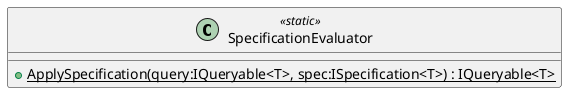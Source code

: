 @startuml ev
class SpecificationEvaluator <<static>> {
    + {static} ApplySpecification(query:IQueryable<T>, spec:ISpecification<T>) : IQueryable<T>
}
@enduml
